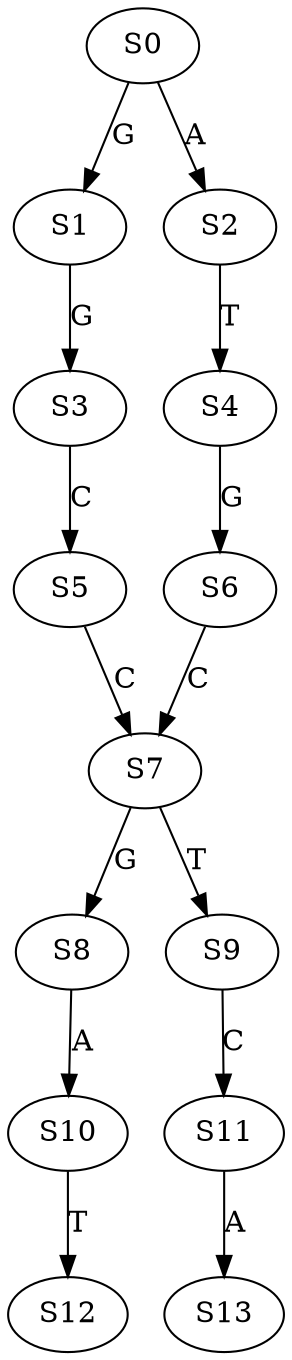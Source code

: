 strict digraph  {
	S0 -> S1 [ label = G ];
	S0 -> S2 [ label = A ];
	S1 -> S3 [ label = G ];
	S2 -> S4 [ label = T ];
	S3 -> S5 [ label = C ];
	S4 -> S6 [ label = G ];
	S5 -> S7 [ label = C ];
	S6 -> S7 [ label = C ];
	S7 -> S8 [ label = G ];
	S7 -> S9 [ label = T ];
	S8 -> S10 [ label = A ];
	S9 -> S11 [ label = C ];
	S10 -> S12 [ label = T ];
	S11 -> S13 [ label = A ];
}
